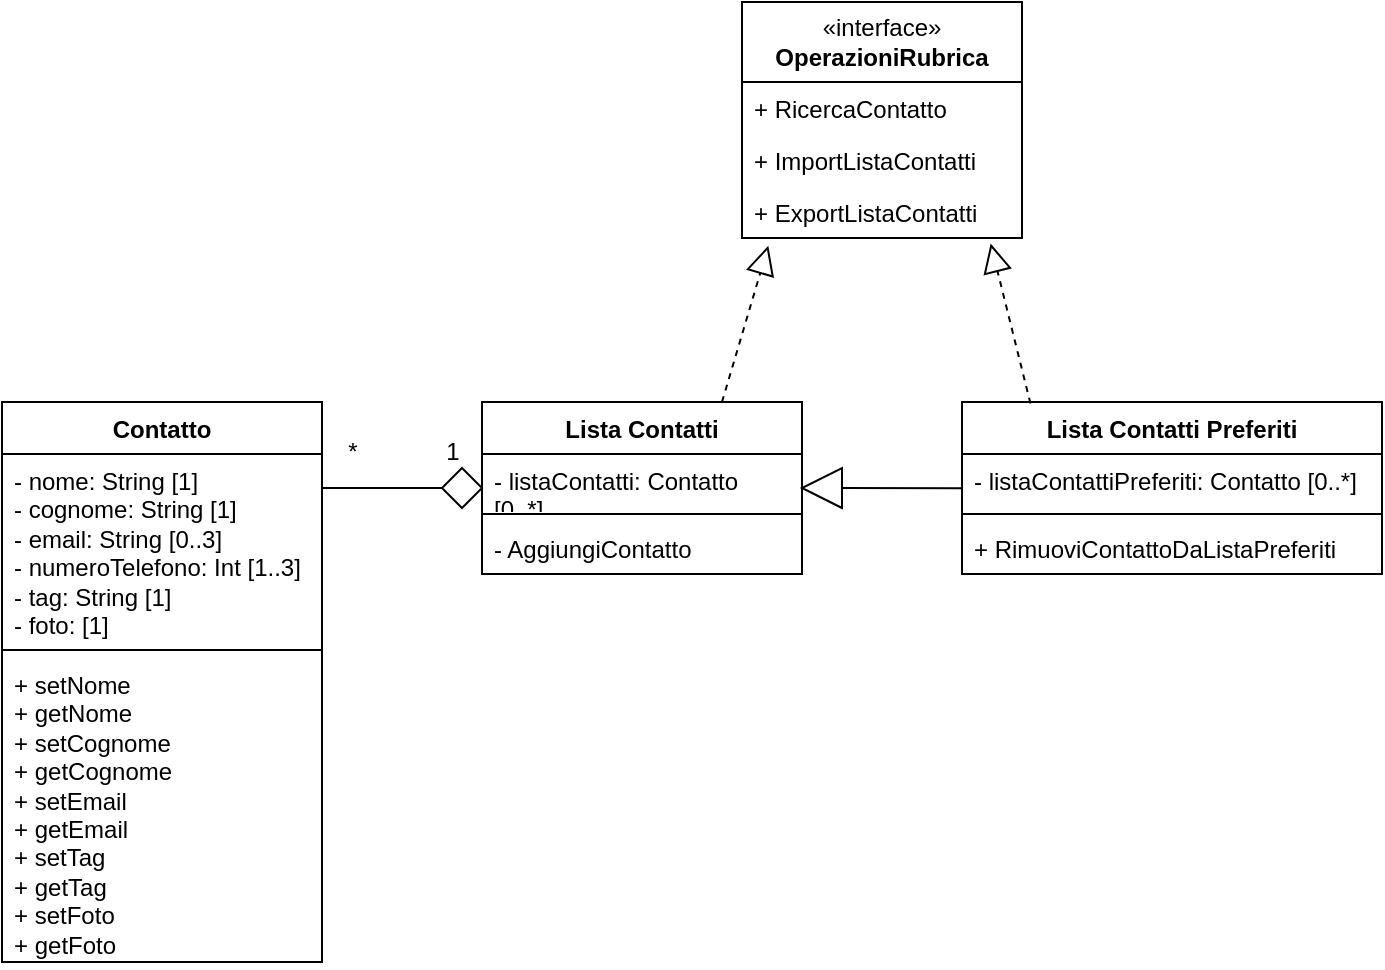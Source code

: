 <mxfile version="25.0.3">
  <diagram id="C5RBs43oDa-KdzZeNtuy" name="Page-1">
    <mxGraphModel dx="1165" dy="1664" grid="1" gridSize="10" guides="1" tooltips="1" connect="1" arrows="1" fold="1" page="1" pageScale="1" pageWidth="827" pageHeight="1169" math="0" shadow="0">
      <root>
        <mxCell id="WIyWlLk6GJQsqaUBKTNV-0" />
        <mxCell id="WIyWlLk6GJQsqaUBKTNV-1" parent="WIyWlLk6GJQsqaUBKTNV-0" />
        <mxCell id="fGu28cwDlgRmdk9_Jq6V-0" value="Contatto" style="swimlane;fontStyle=1;align=center;verticalAlign=top;childLayout=stackLayout;horizontal=1;startSize=26;horizontalStack=0;resizeParent=1;resizeParentMax=0;resizeLast=0;collapsible=1;marginBottom=0;whiteSpace=wrap;html=1;" vertex="1" parent="WIyWlLk6GJQsqaUBKTNV-1">
          <mxGeometry x="80" y="-840" width="160" height="280" as="geometry" />
        </mxCell>
        <mxCell id="fGu28cwDlgRmdk9_Jq6V-1" value="&lt;div&gt;- nome: String  [1]&lt;/div&gt;&lt;div&gt;- cognome: String  [1]&lt;/div&gt;&lt;div&gt;- email: String  [0..3]&lt;/div&gt;&lt;div&gt;- numeroTelefono: Int [1..3]&lt;/div&gt;&lt;div&gt;- tag: String [1]&lt;/div&gt;&lt;div&gt;- foto: [1]&lt;br&gt;&lt;/div&gt;&lt;div&gt;&lt;br&gt;&lt;/div&gt;&lt;div&gt;&lt;br&gt;&lt;/div&gt;&lt;div&gt;&lt;br&gt;&lt;/div&gt;" style="text;strokeColor=none;fillColor=none;align=left;verticalAlign=top;spacingLeft=4;spacingRight=4;overflow=hidden;rotatable=0;points=[[0,0.5],[1,0.5]];portConstraint=eastwest;whiteSpace=wrap;html=1;" vertex="1" parent="fGu28cwDlgRmdk9_Jq6V-0">
          <mxGeometry y="26" width="160" height="94" as="geometry" />
        </mxCell>
        <mxCell id="fGu28cwDlgRmdk9_Jq6V-2" value="" style="line;strokeWidth=1;fillColor=none;align=left;verticalAlign=middle;spacingTop=-1;spacingLeft=3;spacingRight=3;rotatable=0;labelPosition=right;points=[];portConstraint=eastwest;strokeColor=inherit;" vertex="1" parent="fGu28cwDlgRmdk9_Jq6V-0">
          <mxGeometry y="120" width="160" height="8" as="geometry" />
        </mxCell>
        <mxCell id="fGu28cwDlgRmdk9_Jq6V-3" value="&lt;div&gt;+ setNome&lt;/div&gt;&lt;div&gt;+ getNome&lt;/div&gt;&lt;div&gt;+ setCognome&lt;/div&gt;&lt;div&gt;+ getCognome&lt;/div&gt;&lt;div&gt;+ setEmail&lt;/div&gt;&lt;div&gt;+ getEmail&lt;/div&gt;&lt;div&gt;+ setTag&lt;/div&gt;&lt;div&gt;+ getTag&lt;/div&gt;&lt;div&gt;+ setFoto&lt;/div&gt;&lt;div&gt;+ getFoto&lt;/div&gt;&lt;div&gt;&lt;br&gt;&lt;/div&gt;&lt;div&gt;&lt;br&gt;&lt;/div&gt;" style="text;strokeColor=none;fillColor=none;align=left;verticalAlign=top;spacingLeft=4;spacingRight=4;overflow=hidden;rotatable=0;points=[[0,0.5],[1,0.5]];portConstraint=eastwest;whiteSpace=wrap;html=1;" vertex="1" parent="fGu28cwDlgRmdk9_Jq6V-0">
          <mxGeometry y="128" width="160" height="152" as="geometry" />
        </mxCell>
        <mxCell id="fGu28cwDlgRmdk9_Jq6V-4" value="Lista Contatti" style="swimlane;fontStyle=1;align=center;verticalAlign=top;childLayout=stackLayout;horizontal=1;startSize=26;horizontalStack=0;resizeParent=1;resizeParentMax=0;resizeLast=0;collapsible=1;marginBottom=0;whiteSpace=wrap;html=1;" vertex="1" parent="WIyWlLk6GJQsqaUBKTNV-1">
          <mxGeometry x="320" y="-840" width="160" height="86" as="geometry" />
        </mxCell>
        <mxCell id="fGu28cwDlgRmdk9_Jq6V-5" value="&lt;div&gt;- listaContatti: Contatto [0..*]&lt;/div&gt;" style="text;strokeColor=none;fillColor=none;align=left;verticalAlign=top;spacingLeft=4;spacingRight=4;overflow=hidden;rotatable=0;points=[[0,0.5],[1,0.5]];portConstraint=eastwest;whiteSpace=wrap;html=1;" vertex="1" parent="fGu28cwDlgRmdk9_Jq6V-4">
          <mxGeometry y="26" width="160" height="26" as="geometry" />
        </mxCell>
        <mxCell id="fGu28cwDlgRmdk9_Jq6V-6" value="" style="line;strokeWidth=1;fillColor=none;align=left;verticalAlign=middle;spacingTop=-1;spacingLeft=3;spacingRight=3;rotatable=0;labelPosition=right;points=[];portConstraint=eastwest;strokeColor=inherit;" vertex="1" parent="fGu28cwDlgRmdk9_Jq6V-4">
          <mxGeometry y="52" width="160" height="8" as="geometry" />
        </mxCell>
        <mxCell id="fGu28cwDlgRmdk9_Jq6V-7" value="- AggiungiContatto" style="text;strokeColor=none;fillColor=none;align=left;verticalAlign=top;spacingLeft=4;spacingRight=4;overflow=hidden;rotatable=0;points=[[0,0.5],[1,0.5]];portConstraint=eastwest;whiteSpace=wrap;html=1;" vertex="1" parent="fGu28cwDlgRmdk9_Jq6V-4">
          <mxGeometry y="60" width="160" height="26" as="geometry" />
        </mxCell>
        <mxCell id="fGu28cwDlgRmdk9_Jq6V-12" value="" style="rhombus;whiteSpace=wrap;html=1;" vertex="1" parent="WIyWlLk6GJQsqaUBKTNV-1">
          <mxGeometry x="300" y="-807" width="20" height="20" as="geometry" />
        </mxCell>
        <mxCell id="fGu28cwDlgRmdk9_Jq6V-13" value="" style="endArrow=none;html=1;rounded=0;entryX=0;entryY=0.5;entryDx=0;entryDy=0;exitX=1.001;exitY=0.181;exitDx=0;exitDy=0;exitPerimeter=0;" edge="1" parent="WIyWlLk6GJQsqaUBKTNV-1" source="fGu28cwDlgRmdk9_Jq6V-1" target="fGu28cwDlgRmdk9_Jq6V-12">
          <mxGeometry width="50" height="50" relative="1" as="geometry">
            <mxPoint x="280" y="-740" as="sourcePoint" />
            <mxPoint x="420" y="-710" as="targetPoint" />
          </mxGeometry>
        </mxCell>
        <mxCell id="fGu28cwDlgRmdk9_Jq6V-14" value="Lista Contatti Preferiti" style="swimlane;fontStyle=1;align=center;verticalAlign=top;childLayout=stackLayout;horizontal=1;startSize=26;horizontalStack=0;resizeParent=1;resizeParentMax=0;resizeLast=0;collapsible=1;marginBottom=0;whiteSpace=wrap;html=1;" vertex="1" parent="WIyWlLk6GJQsqaUBKTNV-1">
          <mxGeometry x="560" y="-840" width="210" height="86" as="geometry" />
        </mxCell>
        <mxCell id="fGu28cwDlgRmdk9_Jq6V-15" value="- listaContattiPreferiti: Contatto [0..*]" style="text;strokeColor=none;fillColor=none;align=left;verticalAlign=top;spacingLeft=4;spacingRight=4;overflow=hidden;rotatable=0;points=[[0,0.5],[1,0.5]];portConstraint=eastwest;whiteSpace=wrap;html=1;" vertex="1" parent="fGu28cwDlgRmdk9_Jq6V-14">
          <mxGeometry y="26" width="210" height="26" as="geometry" />
        </mxCell>
        <mxCell id="fGu28cwDlgRmdk9_Jq6V-16" value="" style="line;strokeWidth=1;fillColor=none;align=left;verticalAlign=middle;spacingTop=-1;spacingLeft=3;spacingRight=3;rotatable=0;labelPosition=right;points=[];portConstraint=eastwest;strokeColor=inherit;" vertex="1" parent="fGu28cwDlgRmdk9_Jq6V-14">
          <mxGeometry y="52" width="210" height="8" as="geometry" />
        </mxCell>
        <mxCell id="fGu28cwDlgRmdk9_Jq6V-17" value="+ RimuoviContattoDaListaPreferiti" style="text;strokeColor=none;fillColor=none;align=left;verticalAlign=top;spacingLeft=4;spacingRight=4;overflow=hidden;rotatable=0;points=[[0,0.5],[1,0.5]];portConstraint=eastwest;whiteSpace=wrap;html=1;" vertex="1" parent="fGu28cwDlgRmdk9_Jq6V-14">
          <mxGeometry y="60" width="210" height="26" as="geometry" />
        </mxCell>
        <mxCell id="fGu28cwDlgRmdk9_Jq6V-19" value="" style="triangle;whiteSpace=wrap;html=1;rotation=-180;" vertex="1" parent="WIyWlLk6GJQsqaUBKTNV-1">
          <mxGeometry x="480" y="-807" width="20" height="20" as="geometry" />
        </mxCell>
        <mxCell id="fGu28cwDlgRmdk9_Jq6V-21" value="" style="endArrow=none;html=1;rounded=0;exitX=0;exitY=0.5;exitDx=0;exitDy=0;entryX=-0.002;entryY=0.658;entryDx=0;entryDy=0;entryPerimeter=0;" edge="1" parent="WIyWlLk6GJQsqaUBKTNV-1" source="fGu28cwDlgRmdk9_Jq6V-19" target="fGu28cwDlgRmdk9_Jq6V-15">
          <mxGeometry width="50" height="50" relative="1" as="geometry">
            <mxPoint x="330" y="-710" as="sourcePoint" />
            <mxPoint x="490" y="-700" as="targetPoint" />
          </mxGeometry>
        </mxCell>
        <mxCell id="fGu28cwDlgRmdk9_Jq6V-23" value="&lt;div&gt;«interface»&lt;/div&gt;&lt;div&gt;&lt;b&gt;OperazioniRubrica&lt;/b&gt;&lt;br&gt;&lt;/div&gt;" style="swimlane;fontStyle=0;childLayout=stackLayout;horizontal=1;startSize=40;fillColor=none;horizontalStack=0;resizeParent=1;resizeParentMax=0;resizeLast=0;collapsible=1;marginBottom=0;whiteSpace=wrap;html=1;" vertex="1" parent="WIyWlLk6GJQsqaUBKTNV-1">
          <mxGeometry x="450" y="-1040" width="140" height="118" as="geometry" />
        </mxCell>
        <mxCell id="fGu28cwDlgRmdk9_Jq6V-24" value="+ RicercaContatto" style="text;strokeColor=none;fillColor=none;align=left;verticalAlign=top;spacingLeft=4;spacingRight=4;overflow=hidden;rotatable=0;points=[[0,0.5],[1,0.5]];portConstraint=eastwest;whiteSpace=wrap;html=1;" vertex="1" parent="fGu28cwDlgRmdk9_Jq6V-23">
          <mxGeometry y="40" width="140" height="26" as="geometry" />
        </mxCell>
        <mxCell id="fGu28cwDlgRmdk9_Jq6V-25" value="+ ImportListaContatti" style="text;strokeColor=none;fillColor=none;align=left;verticalAlign=top;spacingLeft=4;spacingRight=4;overflow=hidden;rotatable=0;points=[[0,0.5],[1,0.5]];portConstraint=eastwest;whiteSpace=wrap;html=1;" vertex="1" parent="fGu28cwDlgRmdk9_Jq6V-23">
          <mxGeometry y="66" width="140" height="26" as="geometry" />
        </mxCell>
        <mxCell id="fGu28cwDlgRmdk9_Jq6V-26" value="+ ExportListaContatti" style="text;strokeColor=none;fillColor=none;align=left;verticalAlign=top;spacingLeft=4;spacingRight=4;overflow=hidden;rotatable=0;points=[[0,0.5],[1,0.5]];portConstraint=eastwest;whiteSpace=wrap;html=1;" vertex="1" parent="fGu28cwDlgRmdk9_Jq6V-23">
          <mxGeometry y="92" width="140" height="26" as="geometry" />
        </mxCell>
        <mxCell id="fGu28cwDlgRmdk9_Jq6V-28" value="" style="endArrow=block;dashed=1;endFill=0;endSize=12;html=1;rounded=0;entryX=0.094;entryY=1.15;entryDx=0;entryDy=0;entryPerimeter=0;exitX=0.75;exitY=0;exitDx=0;exitDy=0;" edge="1" parent="WIyWlLk6GJQsqaUBKTNV-1" source="fGu28cwDlgRmdk9_Jq6V-4" target="fGu28cwDlgRmdk9_Jq6V-26">
          <mxGeometry width="160" relative="1" as="geometry">
            <mxPoint x="350" y="-780" as="sourcePoint" />
            <mxPoint x="510" y="-780" as="targetPoint" />
          </mxGeometry>
        </mxCell>
        <mxCell id="fGu28cwDlgRmdk9_Jq6V-30" value="" style="endArrow=block;dashed=1;endFill=0;endSize=12;html=1;rounded=0;entryX=0.888;entryY=1.107;entryDx=0;entryDy=0;entryPerimeter=0;exitX=0.163;exitY=0.009;exitDx=0;exitDy=0;exitPerimeter=0;" edge="1" parent="WIyWlLk6GJQsqaUBKTNV-1" source="fGu28cwDlgRmdk9_Jq6V-14" target="fGu28cwDlgRmdk9_Jq6V-26">
          <mxGeometry width="160" relative="1" as="geometry">
            <mxPoint x="450" y="-830" as="sourcePoint" />
            <mxPoint x="491" y="-907" as="targetPoint" />
          </mxGeometry>
        </mxCell>
        <mxCell id="fGu28cwDlgRmdk9_Jq6V-31" value="1" style="text;html=1;align=center;verticalAlign=middle;resizable=0;points=[];autosize=1;strokeColor=none;fillColor=none;" vertex="1" parent="WIyWlLk6GJQsqaUBKTNV-1">
          <mxGeometry x="290" y="-830" width="30" height="30" as="geometry" />
        </mxCell>
        <mxCell id="fGu28cwDlgRmdk9_Jq6V-32" value="*" style="text;html=1;align=center;verticalAlign=middle;resizable=0;points=[];autosize=1;strokeColor=none;fillColor=none;" vertex="1" parent="WIyWlLk6GJQsqaUBKTNV-1">
          <mxGeometry x="240" y="-830" width="30" height="30" as="geometry" />
        </mxCell>
      </root>
    </mxGraphModel>
  </diagram>
</mxfile>
